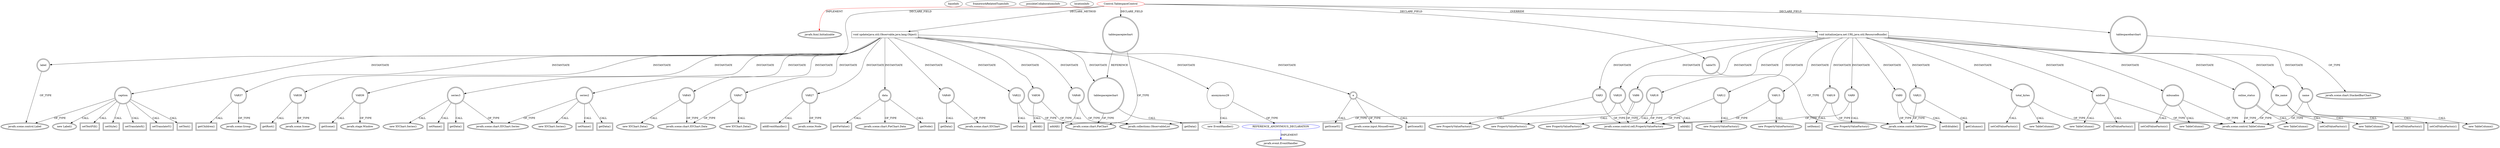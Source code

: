 digraph {
baseInfo[graphId=2708,category="extension_graph",isAnonymous=false,possibleRelation=true]
frameworkRelatedTypesInfo[0="javafx.fxml.Initializable"]
possibleCollaborationsInfo[0="2708~CLIENT_METHOD_DECLARATION-INSTANTIATION-~javafx.fxml.Initializable ~javafx.event.EventHandler ~false~true"]
locationInfo[projectName="geyrix57-Proyecto_1_Bases",filePath="/geyrix57-Proyecto_1_Bases/Proyecto_1_Bases-master/src/Control/TablespaceControl.java",contextSignature="TablespaceControl",graphId="2708"]
0[label="Control.TablespaceControl",vertexType="ROOT_CLIENT_CLASS_DECLARATION",isFrameworkType=false,color=red]
1[label="javafx.fxml.Initializable",vertexType="FRAMEWORK_INTERFACE_TYPE",isFrameworkType=true,peripheries=2]
2[label="label",vertexType="FIELD_DECLARATION",isFrameworkType=true,peripheries=2,shape=circle]
3[label="javafx.scene.control.Label",vertexType="FRAMEWORK_CLASS_TYPE",isFrameworkType=true,peripheries=2]
4[label="tableTS",vertexType="FIELD_DECLARATION",isFrameworkType=true,peripheries=2,shape=circle]
5[label="javafx.scene.control.TableView",vertexType="FRAMEWORK_CLASS_TYPE",isFrameworkType=true,peripheries=2]
6[label="tablespacebarchart",vertexType="FIELD_DECLARATION",isFrameworkType=true,peripheries=2,shape=circle]
7[label="javafx.scene.chart.StackedBarChart",vertexType="FRAMEWORK_CLASS_TYPE",isFrameworkType=true,peripheries=2]
8[label="tablespacepiechart",vertexType="FIELD_DECLARATION",isFrameworkType=true,peripheries=2,shape=circle]
9[label="javafx.scene.chart.PieChart",vertexType="FRAMEWORK_CLASS_TYPE",isFrameworkType=true,peripheries=2]
10[label="void initialize(java.net.URL,java.util.ResourceBundle)",vertexType="OVERRIDING_METHOD_DECLARATION",isFrameworkType=false,shape=box]
11[label="VAR0",vertexType="VARIABLE_EXPRESION",isFrameworkType=true,peripheries=2,shape=circle]
12[label="setEditable()",vertexType="INSIDE_CALL",isFrameworkType=true,peripheries=2,shape=box]
15[label="name",vertexType="VARIABLE_EXPRESION",isFrameworkType=true,peripheries=2,shape=circle]
16[label="javafx.scene.control.TableColumn",vertexType="FRAMEWORK_CLASS_TYPE",isFrameworkType=true,peripheries=2]
14[label="new TableColumn()",vertexType="CONSTRUCTOR_CALL",isFrameworkType=true,peripheries=2]
18[label="setCellValueFactory()",vertexType="INSIDE_CALL",isFrameworkType=true,peripheries=2,shape=box]
20[label="VAR3",vertexType="VARIABLE_EXPRESION",isFrameworkType=true,peripheries=2,shape=circle]
21[label="javafx.scene.control.cell.PropertyValueFactory",vertexType="FRAMEWORK_CLASS_TYPE",isFrameworkType=true,peripheries=2]
19[label="new PropertyValueFactory()",vertexType="CONSTRUCTOR_CALL",isFrameworkType=true,peripheries=2]
23[label="total_bytes",vertexType="VARIABLE_EXPRESION",isFrameworkType=true,peripheries=2,shape=circle]
22[label="new TableColumn()",vertexType="CONSTRUCTOR_CALL",isFrameworkType=true,peripheries=2]
26[label="setCellValueFactory()",vertexType="INSIDE_CALL",isFrameworkType=true,peripheries=2,shape=box]
28[label="VAR6",vertexType="VARIABLE_EXPRESION",isFrameworkType=true,peripheries=2,shape=circle]
27[label="new PropertyValueFactory()",vertexType="CONSTRUCTOR_CALL",isFrameworkType=true,peripheries=2]
31[label="mbusados",vertexType="VARIABLE_EXPRESION",isFrameworkType=true,peripheries=2,shape=circle]
30[label="new TableColumn()",vertexType="CONSTRUCTOR_CALL",isFrameworkType=true,peripheries=2]
34[label="setCellValueFactory()",vertexType="INSIDE_CALL",isFrameworkType=true,peripheries=2,shape=box]
36[label="VAR9",vertexType="VARIABLE_EXPRESION",isFrameworkType=true,peripheries=2,shape=circle]
35[label="new PropertyValueFactory()",vertexType="CONSTRUCTOR_CALL",isFrameworkType=true,peripheries=2]
39[label="mbfree",vertexType="VARIABLE_EXPRESION",isFrameworkType=true,peripheries=2,shape=circle]
38[label="new TableColumn()",vertexType="CONSTRUCTOR_CALL",isFrameworkType=true,peripheries=2]
42[label="setCellValueFactory()",vertexType="INSIDE_CALL",isFrameworkType=true,peripheries=2,shape=box]
44[label="VAR12",vertexType="VARIABLE_EXPRESION",isFrameworkType=true,peripheries=2,shape=circle]
43[label="new PropertyValueFactory()",vertexType="CONSTRUCTOR_CALL",isFrameworkType=true,peripheries=2]
47[label="online_status",vertexType="VARIABLE_EXPRESION",isFrameworkType=true,peripheries=2,shape=circle]
46[label="new TableColumn()",vertexType="CONSTRUCTOR_CALL",isFrameworkType=true,peripheries=2]
50[label="setCellValueFactory()",vertexType="INSIDE_CALL",isFrameworkType=true,peripheries=2,shape=box]
52[label="VAR15",vertexType="VARIABLE_EXPRESION",isFrameworkType=true,peripheries=2,shape=circle]
51[label="new PropertyValueFactory()",vertexType="CONSTRUCTOR_CALL",isFrameworkType=true,peripheries=2]
55[label="file_name",vertexType="VARIABLE_EXPRESION",isFrameworkType=true,peripheries=2,shape=circle]
54[label="new TableColumn()",vertexType="CONSTRUCTOR_CALL",isFrameworkType=true,peripheries=2]
58[label="setCellValueFactory()",vertexType="INSIDE_CALL",isFrameworkType=true,peripheries=2,shape=box]
60[label="VAR18",vertexType="VARIABLE_EXPRESION",isFrameworkType=true,peripheries=2,shape=circle]
59[label="new PropertyValueFactory()",vertexType="CONSTRUCTOR_CALL",isFrameworkType=true,peripheries=2]
62[label="VAR19",vertexType="VARIABLE_EXPRESION",isFrameworkType=true,peripheries=2,shape=circle]
63[label="setItems()",vertexType="INSIDE_CALL",isFrameworkType=true,peripheries=2,shape=box]
65[label="VAR20",vertexType="VARIABLE_EXPRESION",isFrameworkType=true,peripheries=2,shape=circle]
67[label="javafx.collections.ObservableList",vertexType="FRAMEWORK_INTERFACE_TYPE",isFrameworkType=true,peripheries=2]
66[label="addAll()",vertexType="INSIDE_CALL",isFrameworkType=true,peripheries=2,shape=box]
68[label="VAR21",vertexType="VARIABLE_EXPRESION",isFrameworkType=true,peripheries=2,shape=circle]
69[label="getColumns()",vertexType="INSIDE_CALL",isFrameworkType=true,peripheries=2,shape=box]
71[label="void update(java.util.Observable,java.lang.Object)",vertexType="CLIENT_METHOD_DECLARATION",isFrameworkType=false,shape=box]
72[label="VAR22",vertexType="VARIABLE_EXPRESION",isFrameworkType=true,peripheries=2,shape=circle]
73[label="setData()",vertexType="INSIDE_CALL",isFrameworkType=true,peripheries=2,shape=box]
76[label="caption",vertexType="VARIABLE_EXPRESION",isFrameworkType=true,peripheries=2,shape=circle]
75[label="new Label()",vertexType="CONSTRUCTOR_CALL",isFrameworkType=true,peripheries=2]
79[label="setTextFill()",vertexType="INSIDE_CALL",isFrameworkType=true,peripheries=2,shape=box]
81[label="setStyle()",vertexType="INSIDE_CALL",isFrameworkType=true,peripheries=2,shape=box]
82[label="tablespacepiechart",vertexType="VARIABLE_EXPRESION",isFrameworkType=true,peripheries=2,shape=circle]
83[label="getData()",vertexType="INSIDE_CALL",isFrameworkType=true,peripheries=2,shape=box]
85[label="VAR27",vertexType="VARIABLE_EXPRESION",isFrameworkType=true,peripheries=2,shape=circle]
87[label="javafx.scene.Node",vertexType="FRAMEWORK_CLASS_TYPE",isFrameworkType=true,peripheries=2]
86[label="addEventHandler()",vertexType="INSIDE_CALL",isFrameworkType=true,peripheries=2,shape=box]
88[label="data",vertexType="VARIABLE_EXPRESION",isFrameworkType=true,peripheries=2,shape=circle]
90[label="javafx.scene.chart.PieChart.Data",vertexType="FRAMEWORK_CLASS_TYPE",isFrameworkType=true,peripheries=2]
89[label="getNode()",vertexType="INSIDE_CALL",isFrameworkType=true,peripheries=2,shape=box]
92[label="anonymous29",vertexType="VARIABLE_EXPRESION",isFrameworkType=false,shape=circle]
93[label="REFERENCE_ANONYMOUS_DECLARATION",vertexType="REFERENCE_ANONYMOUS_DECLARATION",isFrameworkType=false,color=blue]
94[label="javafx.event.EventHandler",vertexType="FRAMEWORK_INTERFACE_TYPE",isFrameworkType=true,peripheries=2]
91[label="new EventHandler()",vertexType="CONSTRUCTOR_CALL",isFrameworkType=false]
96[label="setTranslateX()",vertexType="INSIDE_CALL",isFrameworkType=true,peripheries=2,shape=box]
97[label="e",vertexType="VARIABLE_EXPRESION",isFrameworkType=true,peripheries=2,shape=circle]
99[label="javafx.scene.input.MouseEvent",vertexType="FRAMEWORK_CLASS_TYPE",isFrameworkType=true,peripheries=2]
98[label="getSceneX()",vertexType="INSIDE_CALL",isFrameworkType=true,peripheries=2,shape=box]
101[label="setTranslateY()",vertexType="INSIDE_CALL",isFrameworkType=true,peripheries=2,shape=box]
103[label="getSceneY()",vertexType="INSIDE_CALL",isFrameworkType=true,peripheries=2,shape=box]
105[label="setText()",vertexType="INSIDE_CALL",isFrameworkType=true,peripheries=2,shape=box]
107[label="getPieValue()",vertexType="INSIDE_CALL",isFrameworkType=true,peripheries=2,shape=box]
108[label="VAR36",vertexType="VARIABLE_EXPRESION",isFrameworkType=true,peripheries=2,shape=circle]
109[label="addAll()",vertexType="INSIDE_CALL",isFrameworkType=true,peripheries=2,shape=box]
111[label="VAR37",vertexType="VARIABLE_EXPRESION",isFrameworkType=true,peripheries=2,shape=circle]
113[label="javafx.scene.Group",vertexType="FRAMEWORK_CLASS_TYPE",isFrameworkType=true,peripheries=2]
112[label="getChildren()",vertexType="INSIDE_CALL",isFrameworkType=true,peripheries=2,shape=box]
114[label="VAR38",vertexType="VARIABLE_EXPRESION",isFrameworkType=true,peripheries=2,shape=circle]
116[label="javafx.scene.Scene",vertexType="FRAMEWORK_CLASS_TYPE",isFrameworkType=true,peripheries=2]
115[label="getRoot()",vertexType="INSIDE_CALL",isFrameworkType=true,peripheries=2,shape=box]
117[label="VAR39",vertexType="VARIABLE_EXPRESION",isFrameworkType=true,peripheries=2,shape=circle]
119[label="javafx.stage.Window",vertexType="FRAMEWORK_CLASS_TYPE",isFrameworkType=true,peripheries=2]
118[label="getScene()",vertexType="INSIDE_CALL",isFrameworkType=true,peripheries=2,shape=box]
121[label="series2",vertexType="VARIABLE_EXPRESION",isFrameworkType=true,peripheries=2,shape=circle]
122[label="javafx.scene.chart.XYChart.Series",vertexType="FRAMEWORK_CLASS_TYPE",isFrameworkType=true,peripheries=2]
120[label="new XYChart.Series()",vertexType="CONSTRUCTOR_CALL",isFrameworkType=true,peripheries=2]
124[label="setName()",vertexType="INSIDE_CALL",isFrameworkType=true,peripheries=2,shape=box]
126[label="series3",vertexType="VARIABLE_EXPRESION",isFrameworkType=true,peripheries=2,shape=circle]
125[label="new XYChart.Series()",vertexType="CONSTRUCTOR_CALL",isFrameworkType=true,peripheries=2]
129[label="setName()",vertexType="INSIDE_CALL",isFrameworkType=true,peripheries=2,shape=box]
131[label="getData()",vertexType="INSIDE_CALL",isFrameworkType=true,peripheries=2,shape=box]
133[label="VAR45",vertexType="VARIABLE_EXPRESION",isFrameworkType=true,peripheries=2,shape=circle]
134[label="javafx.scene.chart.XYChart.Data",vertexType="FRAMEWORK_CLASS_TYPE",isFrameworkType=true,peripheries=2]
132[label="new XYChart.Data()",vertexType="CONSTRUCTOR_CALL",isFrameworkType=true,peripheries=2]
136[label="getData()",vertexType="INSIDE_CALL",isFrameworkType=true,peripheries=2,shape=box]
138[label="VAR47",vertexType="VARIABLE_EXPRESION",isFrameworkType=true,peripheries=2,shape=circle]
137[label="new XYChart.Data()",vertexType="CONSTRUCTOR_CALL",isFrameworkType=true,peripheries=2]
140[label="VAR48",vertexType="VARIABLE_EXPRESION",isFrameworkType=true,peripheries=2,shape=circle]
141[label="addAll()",vertexType="INSIDE_CALL",isFrameworkType=true,peripheries=2,shape=box]
143[label="VAR49",vertexType="VARIABLE_EXPRESION",isFrameworkType=true,peripheries=2,shape=circle]
145[label="javafx.scene.chart.XYChart",vertexType="FRAMEWORK_CLASS_TYPE",isFrameworkType=true,peripheries=2]
144[label="getData()",vertexType="INSIDE_CALL",isFrameworkType=true,peripheries=2,shape=box]
0->1[label="IMPLEMENT",color=red]
0->2[label="DECLARE_FIELD"]
2->3[label="OF_TYPE"]
0->4[label="DECLARE_FIELD"]
4->5[label="OF_TYPE"]
0->6[label="DECLARE_FIELD"]
6->7[label="OF_TYPE"]
0->8[label="DECLARE_FIELD"]
8->9[label="OF_TYPE"]
0->10[label="OVERRIDE"]
10->11[label="INSTANTIATE"]
11->5[label="OF_TYPE"]
11->12[label="CALL"]
10->15[label="INSTANTIATE"]
15->16[label="OF_TYPE"]
15->14[label="CALL"]
15->18[label="CALL"]
10->20[label="INSTANTIATE"]
20->21[label="OF_TYPE"]
20->19[label="CALL"]
10->23[label="INSTANTIATE"]
23->16[label="OF_TYPE"]
23->22[label="CALL"]
23->26[label="CALL"]
10->28[label="INSTANTIATE"]
28->21[label="OF_TYPE"]
28->27[label="CALL"]
10->31[label="INSTANTIATE"]
31->16[label="OF_TYPE"]
31->30[label="CALL"]
31->34[label="CALL"]
10->36[label="INSTANTIATE"]
36->21[label="OF_TYPE"]
36->35[label="CALL"]
10->39[label="INSTANTIATE"]
39->16[label="OF_TYPE"]
39->38[label="CALL"]
39->42[label="CALL"]
10->44[label="INSTANTIATE"]
44->21[label="OF_TYPE"]
44->43[label="CALL"]
10->47[label="INSTANTIATE"]
47->16[label="OF_TYPE"]
47->46[label="CALL"]
47->50[label="CALL"]
10->52[label="INSTANTIATE"]
52->21[label="OF_TYPE"]
52->51[label="CALL"]
10->55[label="INSTANTIATE"]
55->16[label="OF_TYPE"]
55->54[label="CALL"]
55->58[label="CALL"]
10->60[label="INSTANTIATE"]
60->21[label="OF_TYPE"]
60->59[label="CALL"]
10->62[label="INSTANTIATE"]
62->5[label="OF_TYPE"]
62->63[label="CALL"]
10->65[label="INSTANTIATE"]
65->67[label="OF_TYPE"]
65->66[label="CALL"]
10->68[label="INSTANTIATE"]
68->5[label="OF_TYPE"]
68->69[label="CALL"]
0->71[label="DECLARE_METHOD"]
71->72[label="INSTANTIATE"]
72->9[label="OF_TYPE"]
72->73[label="CALL"]
71->76[label="INSTANTIATE"]
76->3[label="OF_TYPE"]
76->75[label="CALL"]
76->79[label="CALL"]
76->81[label="CALL"]
71->82[label="INSTANTIATE"]
8->82[label="REFERENCE"]
82->9[label="OF_TYPE"]
82->83[label="CALL"]
71->85[label="INSTANTIATE"]
85->87[label="OF_TYPE"]
85->86[label="CALL"]
71->88[label="INSTANTIATE"]
88->90[label="OF_TYPE"]
88->89[label="CALL"]
71->92[label="INSTANTIATE"]
93->94[label="IMPLEMENT",color=blue]
92->93[label="OF_TYPE"]
92->91[label="CALL"]
76->96[label="CALL"]
71->97[label="INSTANTIATE"]
97->99[label="OF_TYPE"]
97->98[label="CALL"]
76->101[label="CALL"]
97->103[label="CALL"]
76->105[label="CALL"]
88->107[label="CALL"]
71->108[label="INSTANTIATE"]
108->67[label="OF_TYPE"]
108->109[label="CALL"]
71->111[label="INSTANTIATE"]
111->113[label="OF_TYPE"]
111->112[label="CALL"]
71->114[label="INSTANTIATE"]
114->116[label="OF_TYPE"]
114->115[label="CALL"]
71->117[label="INSTANTIATE"]
117->119[label="OF_TYPE"]
117->118[label="CALL"]
71->121[label="INSTANTIATE"]
121->122[label="OF_TYPE"]
121->120[label="CALL"]
121->124[label="CALL"]
71->126[label="INSTANTIATE"]
126->122[label="OF_TYPE"]
126->125[label="CALL"]
126->129[label="CALL"]
121->131[label="CALL"]
71->133[label="INSTANTIATE"]
133->134[label="OF_TYPE"]
133->132[label="CALL"]
126->136[label="CALL"]
71->138[label="INSTANTIATE"]
138->134[label="OF_TYPE"]
138->137[label="CALL"]
71->140[label="INSTANTIATE"]
140->67[label="OF_TYPE"]
140->141[label="CALL"]
71->143[label="INSTANTIATE"]
143->145[label="OF_TYPE"]
143->144[label="CALL"]
}
